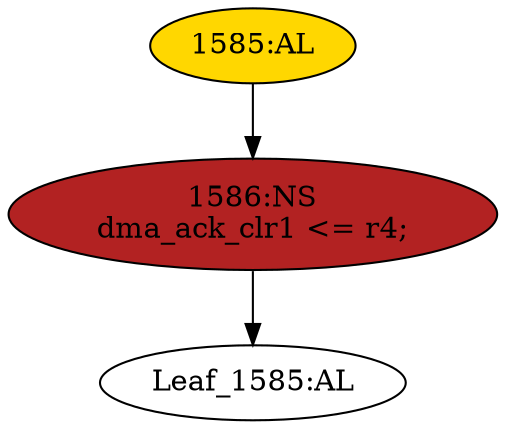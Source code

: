 strict digraph "" {
	node [label="\N"];
	"Leaf_1585:AL"	 [def_var="['dma_ack_clr1']",
		label="Leaf_1585:AL"];
	"1585:AL"	 [ast="<pyverilog.vparser.ast.Always object at 0x7f0a38da7750>",
		clk_sens=False,
		fillcolor=gold,
		label="1585:AL",
		sens="['wclk']",
		statements="[]",
		style=filled,
		typ=Always,
		use_var="['r4']"];
	"1586:NS"	 [ast="<pyverilog.vparser.ast.NonblockingSubstitution object at 0x7f0a38da7850>",
		fillcolor=firebrick,
		label="1586:NS
dma_ack_clr1 <= r4;",
		statements="[<pyverilog.vparser.ast.NonblockingSubstitution object at 0x7f0a38da7850>]",
		style=filled,
		typ=NonblockingSubstitution];
	"1585:AL" -> "1586:NS"	 [cond="[]",
		lineno=None];
	"1586:NS" -> "Leaf_1585:AL"	 [cond="[]",
		lineno=None];
}
